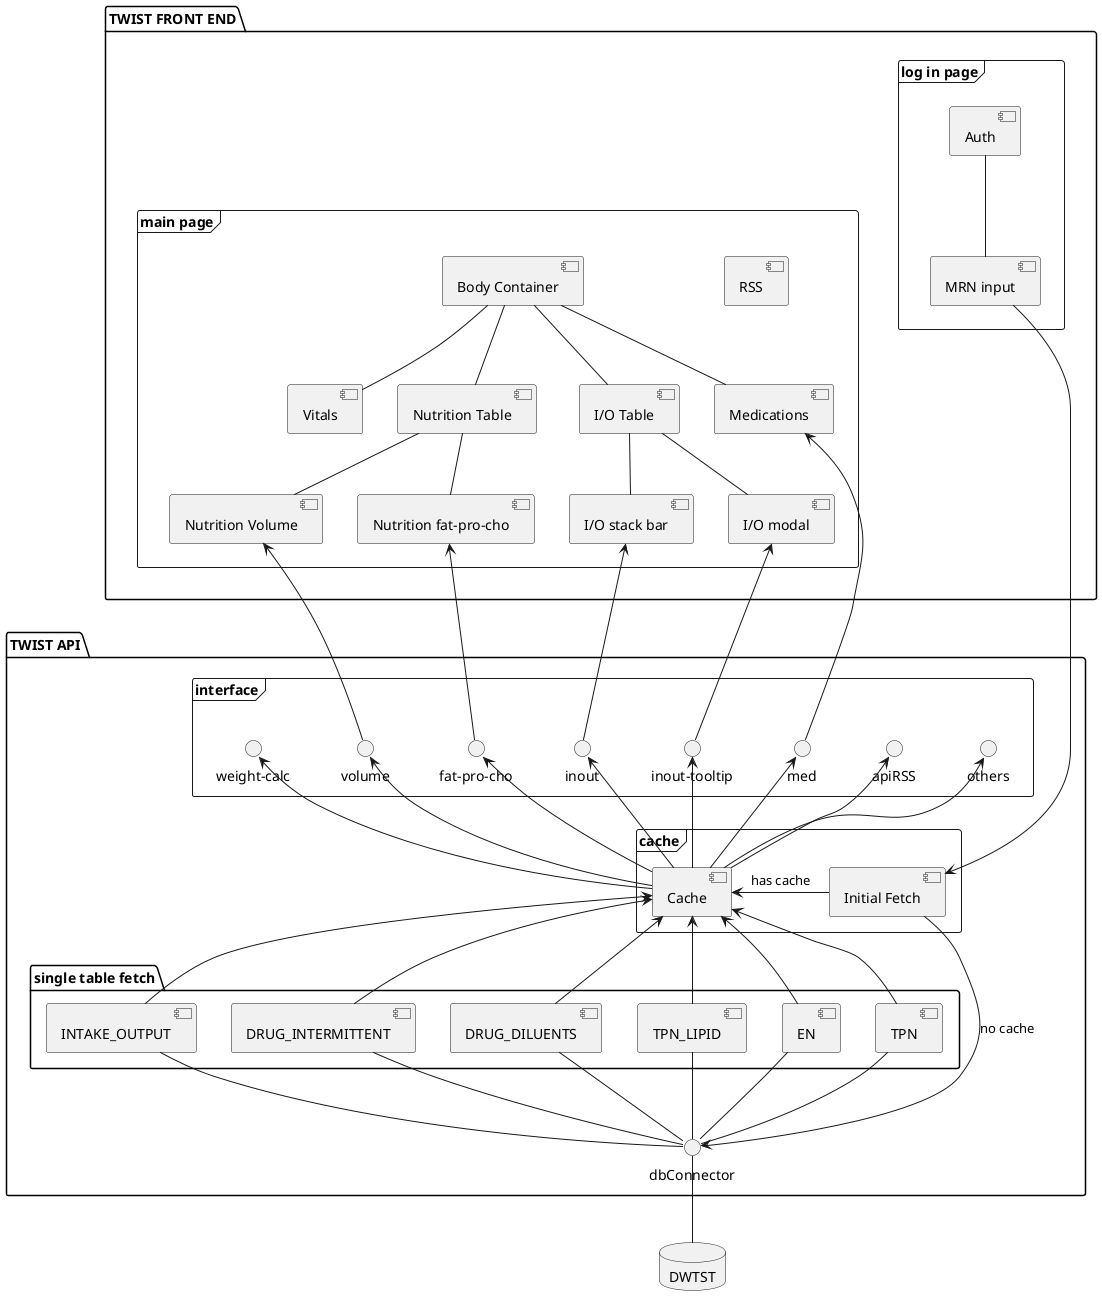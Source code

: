 @startuml db-api-frontend

' skinparam componentStyle uml2

package "TWIST FRONT END" {
    frame "log in page" as login {
        [Auth] -- [MRN input]
    }

    frame "main page" as main {
        [RSS]
        [Body Container] -- [I/O Table]
        [Body Container] -- [Nutrition Table]
        [Body Container] -- [Medications]
        [Body Container] -- [Vitals]
        [Nutrition Table] -- [Nutrition Volume]
        [Nutrition Table] -- [Nutrition fat-pro-cho]
        [I/O Table] -- [I/O stack bar]
        [I/O Table] -- [I/O modal]
        [Medications]
    }
    login -[hidden]down- main
}

package "TWIST API" {
    package "single table fetch" {
        [TPN_LIPID]
        [EN]
        [TPN]
        [INTAKE_OUTPUT]
        [DRUG_INTERMITTENT]
        [DRUG_DILUENTS]
    }

    frame "cache" {
        [Initial Fetch] -left-> [Cache] :has cache
    }

    [Initial Fetch] -down-> dbConnector :no cache
    [TPN_LIPID] -down- dbConnector
    [EN] -down- dbConnector
    [TPN] -down- dbConnector
    [INTAKE_OUTPUT] -down- dbConnector
    [DRUG_INTERMITTENT] -down- dbConnector
    [DRUG_DILUENTS] -down- dbConnector

    frame "interface" {
        interface "fat-pro-cho" as fpc
        interface volume
        interface "inout-tooltip" as iot
        interface inout
        interface med
        interface "weight-calc" as weightc
        interface others
        interface apiRSS
    }

    [Cache] -up-> volume
    [Cache] -up-> fpc
    [Cache] -up-> inout
    [Cache] -up-> iot
    [Cache] -up-> med
    [Cache] -up-> weightc
    [Cache] -up-> others
    [Cache] -up-> apiRSS

    [Cache] <-- [TPN_LIPID]
    [Cache] <-- [TPN]
    [Cache] <-- [EN]
    [Cache] <-- [INTAKE_OUTPUT]
    [Cache] <-- [DRUG_INTERMITTENT]
    [Cache] <-- [DRUG_DILUENTS]

}

database DWTST

[MRN input] -down-> [Initial Fetch]

[Nutrition Volume] <-- volume
[Nutrition fat-pro-cho] <-- fpc
[I/O stack bar] <-- inout
[I/O modal] <-- iot
[Medications] <-- med

' [RSS] <-- apiRSS

DWTST -up- dbConnector

@enduml